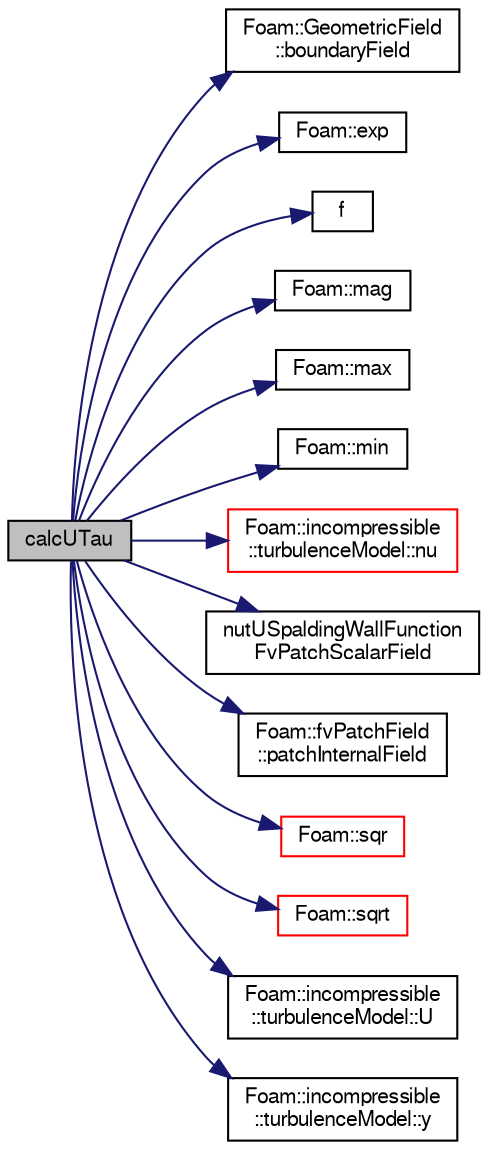 digraph "calcUTau"
{
  bgcolor="transparent";
  edge [fontname="FreeSans",fontsize="10",labelfontname="FreeSans",labelfontsize="10"];
  node [fontname="FreeSans",fontsize="10",shape=record];
  rankdir="LR";
  Node391 [label="calcUTau",height=0.2,width=0.4,color="black", fillcolor="grey75", style="filled", fontcolor="black"];
  Node391 -> Node392 [color="midnightblue",fontsize="10",style="solid",fontname="FreeSans"];
  Node392 [label="Foam::GeometricField\l::boundaryField",height=0.2,width=0.4,color="black",URL="$a22434.html#a3c6c1a789b48ea0c5e8bff64f9c14f2d",tooltip="Return reference to GeometricBoundaryField. "];
  Node391 -> Node393 [color="midnightblue",fontsize="10",style="solid",fontname="FreeSans"];
  Node393 [label="Foam::exp",height=0.2,width=0.4,color="black",URL="$a21124.html#a12bca6c677fcf0977532179c3cb9bb89"];
  Node391 -> Node394 [color="midnightblue",fontsize="10",style="solid",fontname="FreeSans"];
  Node394 [label="f",height=0.2,width=0.4,color="black",URL="$a17900.html#a888be93833ac7a23170555c69c690288"];
  Node391 -> Node395 [color="midnightblue",fontsize="10",style="solid",fontname="FreeSans"];
  Node395 [label="Foam::mag",height=0.2,width=0.4,color="black",URL="$a21124.html#a929da2a3fdcf3dacbbe0487d3a330dae"];
  Node391 -> Node396 [color="midnightblue",fontsize="10",style="solid",fontname="FreeSans"];
  Node396 [label="Foam::max",height=0.2,width=0.4,color="black",URL="$a21124.html#ac993e906cf2774ae77e666bc24e81733"];
  Node391 -> Node397 [color="midnightblue",fontsize="10",style="solid",fontname="FreeSans"];
  Node397 [label="Foam::min",height=0.2,width=0.4,color="black",URL="$a21124.html#a253e112ad2d56d96230ff39ea7f442dc"];
  Node391 -> Node398 [color="midnightblue",fontsize="10",style="solid",fontname="FreeSans"];
  Node398 [label="Foam::incompressible\l::turbulenceModel::nu",height=0.2,width=0.4,color="red",URL="$a31102.html#aa739f3daeda1884fecc84f2b36a24021",tooltip="Return the laminar viscosity. "];
  Node391 -> Node755 [color="midnightblue",fontsize="10",style="solid",fontname="FreeSans"];
  Node755 [label="nutUSpaldingWallFunction\lFvPatchScalarField",height=0.2,width=0.4,color="black",URL="$a30994.html#a423d22b1398dc845dffd391cadf9e25b",tooltip="Construct from patch and internal field. "];
  Node391 -> Node756 [color="midnightblue",fontsize="10",style="solid",fontname="FreeSans"];
  Node756 [label="Foam::fvPatchField\l::patchInternalField",height=0.2,width=0.4,color="black",URL="$a22354.html#a3b74a67629ed67899295ec63e8f9ae84",tooltip="Return internal field next to patch as patch field. "];
  Node391 -> Node757 [color="midnightblue",fontsize="10",style="solid",fontname="FreeSans"];
  Node757 [label="Foam::sqr",height=0.2,width=0.4,color="red",URL="$a21124.html#a277dc11c581d53826ab5090b08f3b17b"];
  Node391 -> Node758 [color="midnightblue",fontsize="10",style="solid",fontname="FreeSans"];
  Node758 [label="Foam::sqrt",height=0.2,width=0.4,color="red",URL="$a21124.html#a8616bd62eebf2342a80222fecb1bda71"];
  Node391 -> Node759 [color="midnightblue",fontsize="10",style="solid",fontname="FreeSans"];
  Node759 [label="Foam::incompressible\l::turbulenceModel::U",height=0.2,width=0.4,color="black",URL="$a31102.html#a536d168d7b335fe81f506f232b5b4872",tooltip="Access function to velocity field. "];
  Node391 -> Node760 [color="midnightblue",fontsize="10",style="solid",fontname="FreeSans"];
  Node760 [label="Foam::incompressible\l::turbulenceModel::y",height=0.2,width=0.4,color="black",URL="$a31102.html#a152c527a6b3137685b03893a7a3a73eb",tooltip="Return the near wall distances. "];
}
